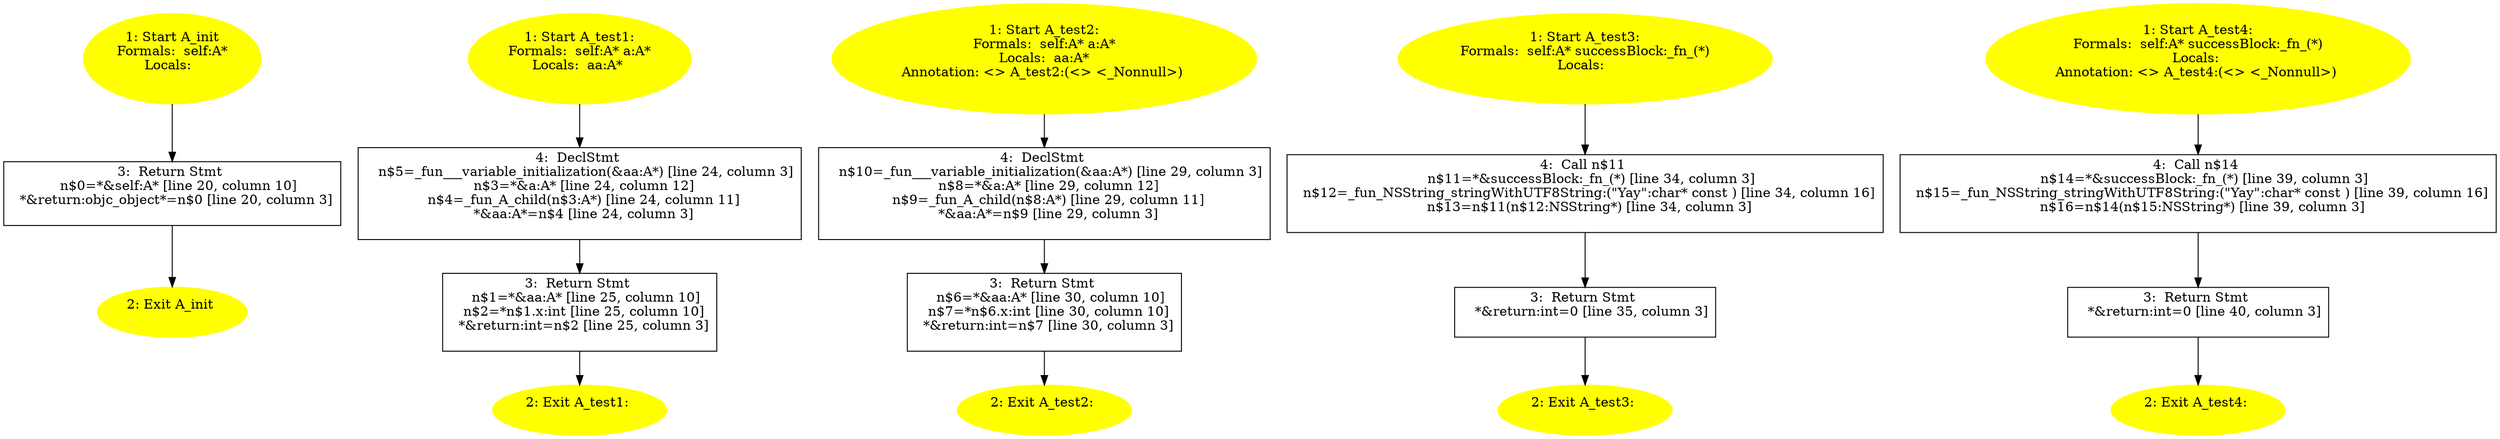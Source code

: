 /* @generated */
digraph cfg {
"init#A#instance.eee79aaaddd644404e17691a7e7d809a_1" [label="1: Start A_init\nFormals:  self:A*\nLocals:  \n  " color=yellow style=filled]
	

	 "init#A#instance.eee79aaaddd644404e17691a7e7d809a_1" -> "init#A#instance.eee79aaaddd644404e17691a7e7d809a_3" ;
"init#A#instance.eee79aaaddd644404e17691a7e7d809a_2" [label="2: Exit A_init \n  " color=yellow style=filled]
	

"init#A#instance.eee79aaaddd644404e17691a7e7d809a_3" [label="3:  Return Stmt \n   n$0=*&self:A* [line 20, column 10]\n  *&return:objc_object*=n$0 [line 20, column 3]\n " shape="box"]
	

	 "init#A#instance.eee79aaaddd644404e17691a7e7d809a_3" -> "init#A#instance.eee79aaaddd644404e17691a7e7d809a_2" ;
"test1:#A(class A)#instance.61440711d4e2388d4be3731c34a61289_1" [label="1: Start A_test1:\nFormals:  self:A* a:A*\nLocals:  aa:A* \n  " color=yellow style=filled]
	

	 "test1:#A(class A)#instance.61440711d4e2388d4be3731c34a61289_1" -> "test1:#A(class A)#instance.61440711d4e2388d4be3731c34a61289_4" ;
"test1:#A(class A)#instance.61440711d4e2388d4be3731c34a61289_2" [label="2: Exit A_test1: \n  " color=yellow style=filled]
	

"test1:#A(class A)#instance.61440711d4e2388d4be3731c34a61289_3" [label="3:  Return Stmt \n   n$1=*&aa:A* [line 25, column 10]\n  n$2=*n$1.x:int [line 25, column 10]\n  *&return:int=n$2 [line 25, column 3]\n " shape="box"]
	

	 "test1:#A(class A)#instance.61440711d4e2388d4be3731c34a61289_3" -> "test1:#A(class A)#instance.61440711d4e2388d4be3731c34a61289_2" ;
"test1:#A(class A)#instance.61440711d4e2388d4be3731c34a61289_4" [label="4:  DeclStmt \n   n$5=_fun___variable_initialization(&aa:A*) [line 24, column 3]\n  n$3=*&a:A* [line 24, column 12]\n  n$4=_fun_A_child(n$3:A*) [line 24, column 11]\n  *&aa:A*=n$4 [line 24, column 3]\n " shape="box"]
	

	 "test1:#A(class A)#instance.61440711d4e2388d4be3731c34a61289_4" -> "test1:#A(class A)#instance.61440711d4e2388d4be3731c34a61289_3" ;
"test2:#A(class A)#instance.3b9594b6f023617f19d57dee6d35cf80_1" [label="1: Start A_test2:\nFormals:  self:A* a:A*\nLocals:  aa:A*\nAnnotation: <> A_test2:(<> <_Nonnull>) \n  " color=yellow style=filled]
	

	 "test2:#A(class A)#instance.3b9594b6f023617f19d57dee6d35cf80_1" -> "test2:#A(class A)#instance.3b9594b6f023617f19d57dee6d35cf80_4" ;
"test2:#A(class A)#instance.3b9594b6f023617f19d57dee6d35cf80_2" [label="2: Exit A_test2: \n  " color=yellow style=filled]
	

"test2:#A(class A)#instance.3b9594b6f023617f19d57dee6d35cf80_3" [label="3:  Return Stmt \n   n$6=*&aa:A* [line 30, column 10]\n  n$7=*n$6.x:int [line 30, column 10]\n  *&return:int=n$7 [line 30, column 3]\n " shape="box"]
	

	 "test2:#A(class A)#instance.3b9594b6f023617f19d57dee6d35cf80_3" -> "test2:#A(class A)#instance.3b9594b6f023617f19d57dee6d35cf80_2" ;
"test2:#A(class A)#instance.3b9594b6f023617f19d57dee6d35cf80_4" [label="4:  DeclStmt \n   n$10=_fun___variable_initialization(&aa:A*) [line 29, column 3]\n  n$8=*&a:A* [line 29, column 12]\n  n$9=_fun_A_child(n$8:A*) [line 29, column 11]\n  *&aa:A*=n$9 [line 29, column 3]\n " shape="box"]
	

	 "test2:#A(class A)#instance.3b9594b6f023617f19d57dee6d35cf80_4" -> "test2:#A(class A)#instance.3b9594b6f023617f19d57dee6d35cf80_3" ;
"test3:#A#instance.28bc2df8df797b21818dc2037239f326_1" [label="1: Start A_test3:\nFormals:  self:A* successBlock:_fn_(*)\nLocals:  \n  " color=yellow style=filled]
	

	 "test3:#A#instance.28bc2df8df797b21818dc2037239f326_1" -> "test3:#A#instance.28bc2df8df797b21818dc2037239f326_4" ;
"test3:#A#instance.28bc2df8df797b21818dc2037239f326_2" [label="2: Exit A_test3: \n  " color=yellow style=filled]
	

"test3:#A#instance.28bc2df8df797b21818dc2037239f326_3" [label="3:  Return Stmt \n   *&return:int=0 [line 35, column 3]\n " shape="box"]
	

	 "test3:#A#instance.28bc2df8df797b21818dc2037239f326_3" -> "test3:#A#instance.28bc2df8df797b21818dc2037239f326_2" ;
"test3:#A#instance.28bc2df8df797b21818dc2037239f326_4" [label="4:  Call n$11 \n   n$11=*&successBlock:_fn_(*) [line 34, column 3]\n  n$12=_fun_NSString_stringWithUTF8String:(\"Yay\":char* const ) [line 34, column 16]\n  n$13=n$11(n$12:NSString*) [line 34, column 3]\n " shape="box"]
	

	 "test3:#A#instance.28bc2df8df797b21818dc2037239f326_4" -> "test3:#A#instance.28bc2df8df797b21818dc2037239f326_3" ;
"test4:#A#instance.718a300d6fa63609a70f22221a548ee5_1" [label="1: Start A_test4:\nFormals:  self:A* successBlock:_fn_(*)\nLocals: \nAnnotation: <> A_test4:(<> <_Nonnull>) \n  " color=yellow style=filled]
	

	 "test4:#A#instance.718a300d6fa63609a70f22221a548ee5_1" -> "test4:#A#instance.718a300d6fa63609a70f22221a548ee5_4" ;
"test4:#A#instance.718a300d6fa63609a70f22221a548ee5_2" [label="2: Exit A_test4: \n  " color=yellow style=filled]
	

"test4:#A#instance.718a300d6fa63609a70f22221a548ee5_3" [label="3:  Return Stmt \n   *&return:int=0 [line 40, column 3]\n " shape="box"]
	

	 "test4:#A#instance.718a300d6fa63609a70f22221a548ee5_3" -> "test4:#A#instance.718a300d6fa63609a70f22221a548ee5_2" ;
"test4:#A#instance.718a300d6fa63609a70f22221a548ee5_4" [label="4:  Call n$14 \n   n$14=*&successBlock:_fn_(*) [line 39, column 3]\n  n$15=_fun_NSString_stringWithUTF8String:(\"Yay\":char* const ) [line 39, column 16]\n  n$16=n$14(n$15:NSString*) [line 39, column 3]\n " shape="box"]
	

	 "test4:#A#instance.718a300d6fa63609a70f22221a548ee5_4" -> "test4:#A#instance.718a300d6fa63609a70f22221a548ee5_3" ;
}
